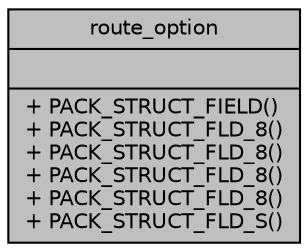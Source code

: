 digraph "route_option"
{
 // LATEX_PDF_SIZE
  edge [fontname="Helvetica",fontsize="10",labelfontname="Helvetica",labelfontsize="10"];
  node [fontname="Helvetica",fontsize="10",shape=record];
  Node1 [label="{route_option\n||+ PACK_STRUCT_FIELD()\l+ PACK_STRUCT_FLD_8()\l+ PACK_STRUCT_FLD_8()\l+ PACK_STRUCT_FLD_8()\l+ PACK_STRUCT_FLD_8()\l+ PACK_STRUCT_FLD_S()\l}",height=0.2,width=0.4,color="black", fillcolor="grey75", style="filled", fontcolor="black",tooltip=" "];
}
